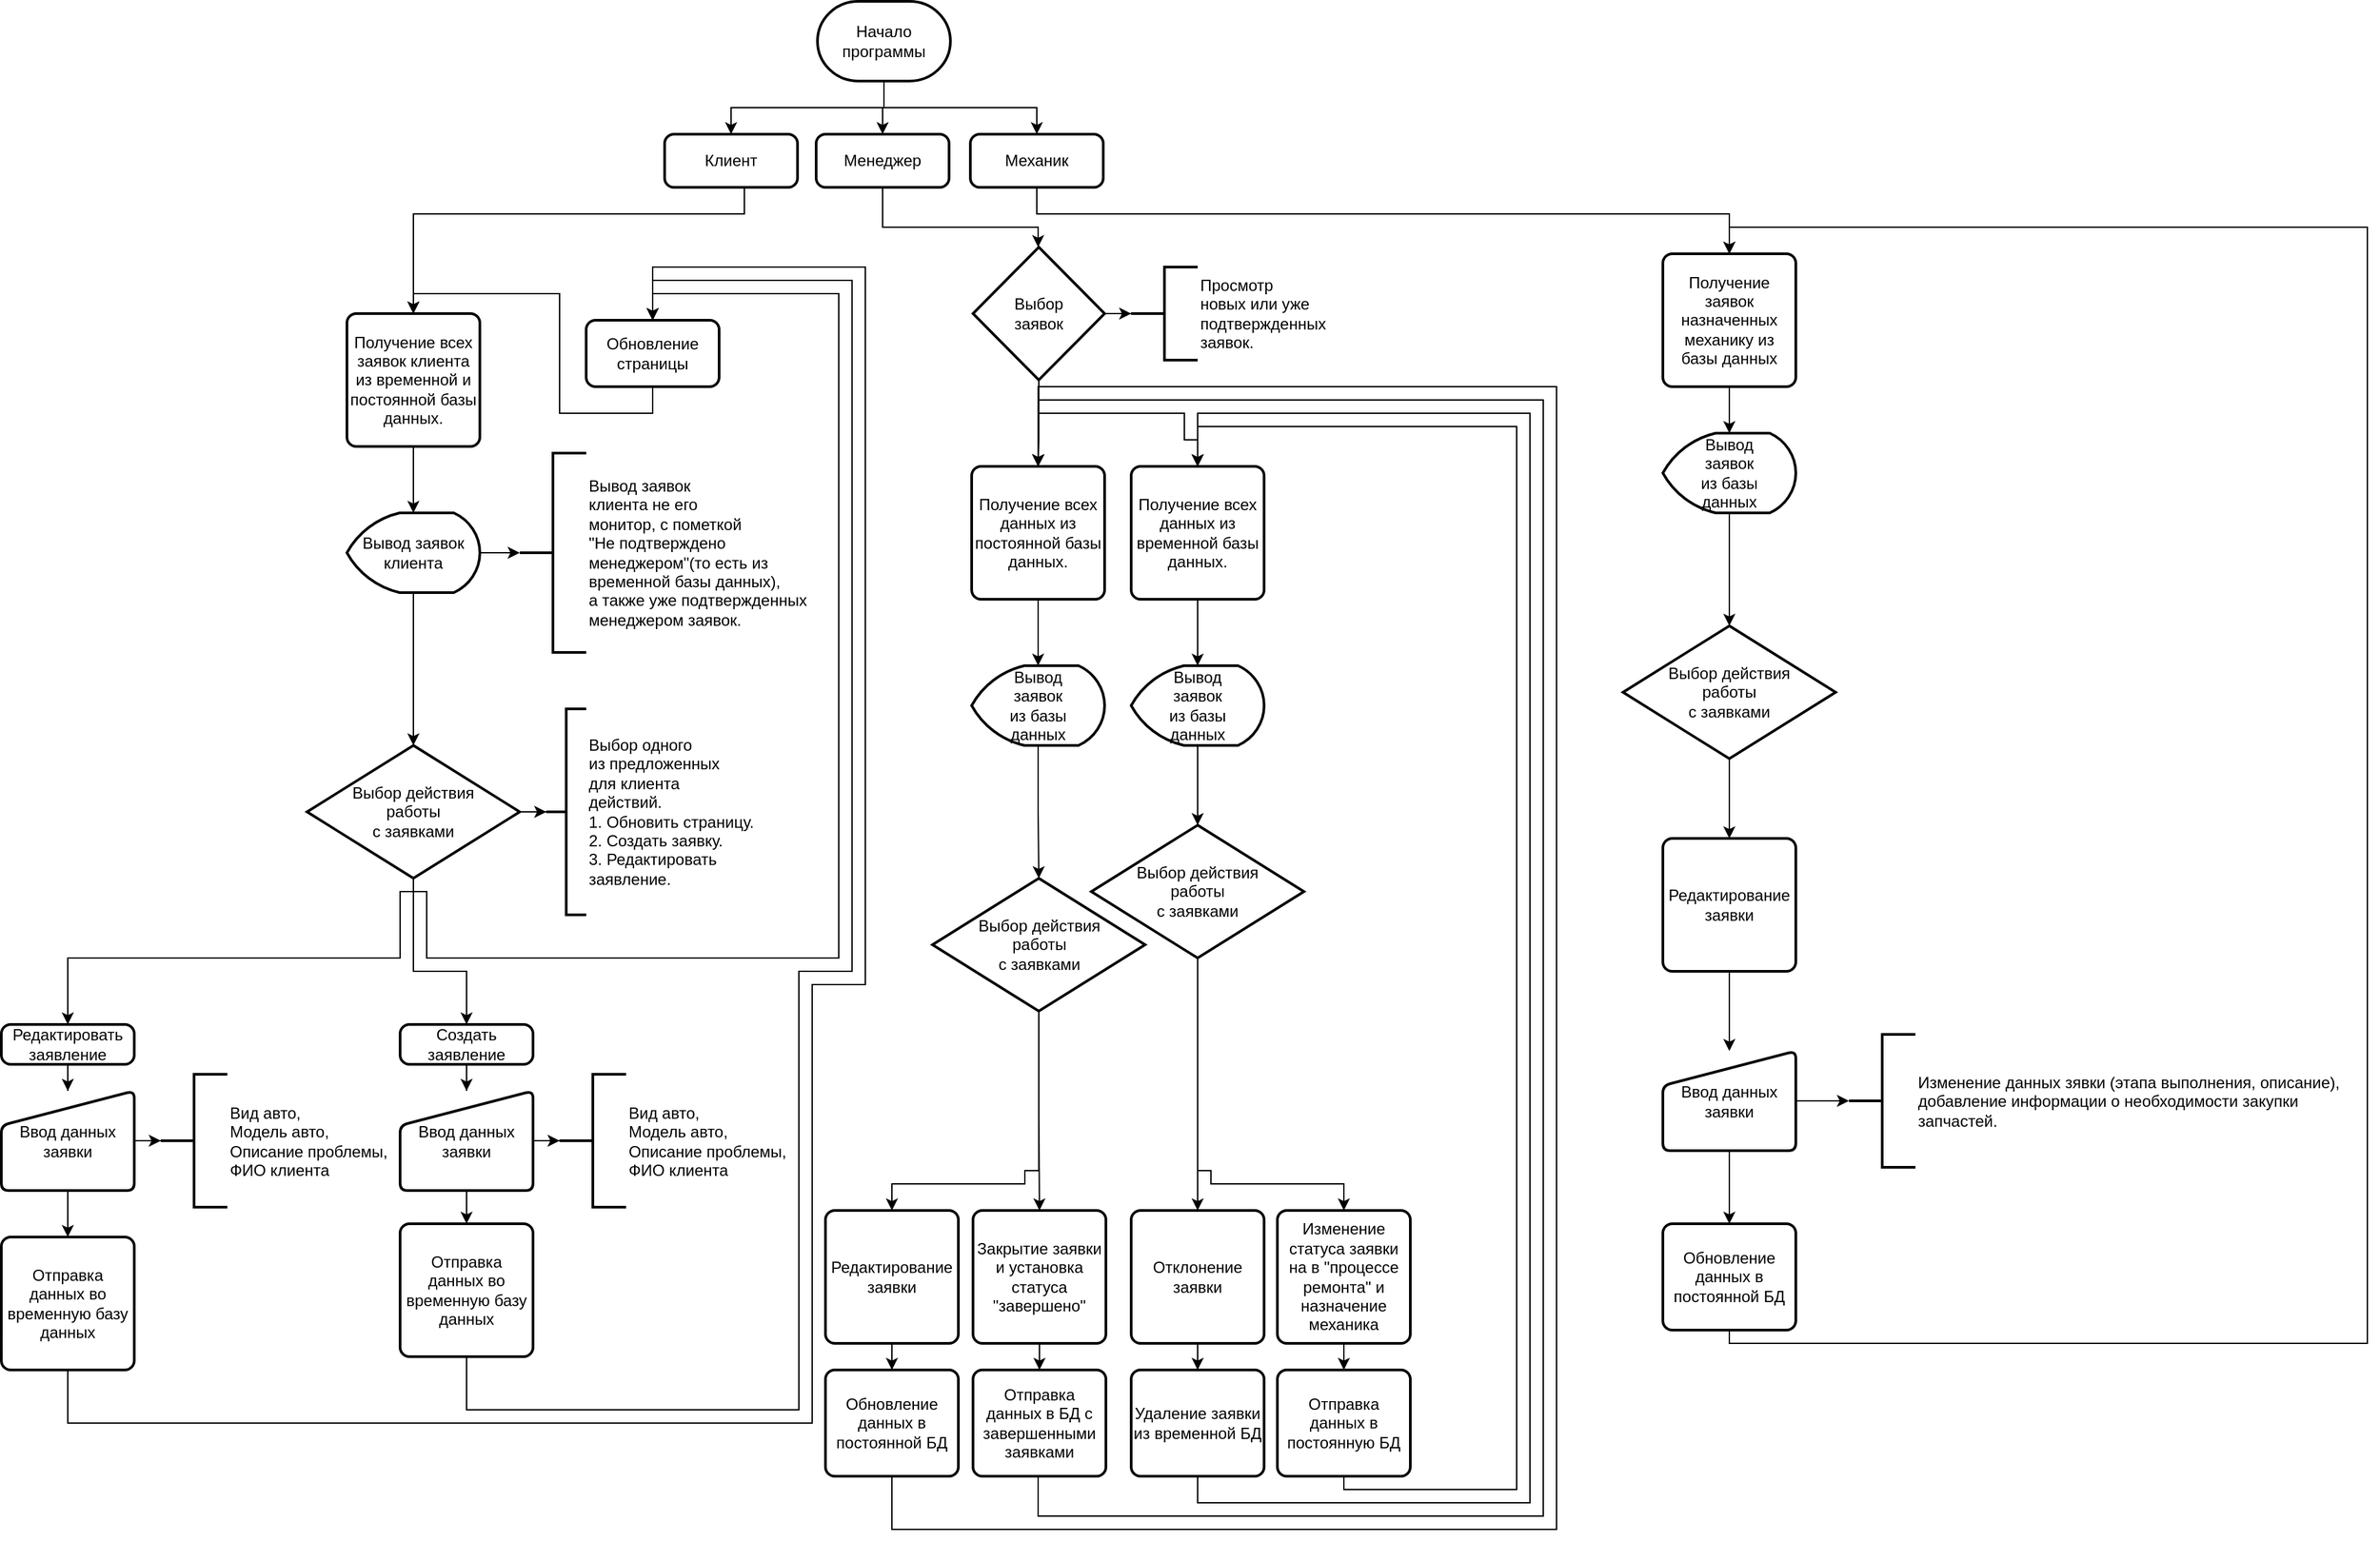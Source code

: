 <mxfile version="24.7.8">
  <diagram name="Main" id="5i7jOSYn_r60DRATICxx">
    <mxGraphModel dx="3434" dy="1520" grid="1" gridSize="10" guides="1" tooltips="1" connect="1" arrows="1" fold="1" page="1" pageScale="1" pageWidth="827" pageHeight="1169" math="0" shadow="0">
      <root>
        <mxCell id="0" />
        <mxCell id="1" parent="0" />
        <mxCell id="hmeu3EUZ-a2-lC6PQCuE-8" style="edgeStyle=orthogonalEdgeStyle;rounded=0;orthogonalLoop=1;jettySize=auto;html=1;entryX=0.5;entryY=0;entryDx=0;entryDy=0;" parent="1" source="hmeu3EUZ-a2-lC6PQCuE-2" target="hmeu3EUZ-a2-lC6PQCuE-4" edge="1">
          <mxGeometry relative="1" as="geometry" />
        </mxCell>
        <mxCell id="hmeu3EUZ-a2-lC6PQCuE-9" style="edgeStyle=orthogonalEdgeStyle;rounded=0;orthogonalLoop=1;jettySize=auto;html=1;entryX=0.5;entryY=0;entryDx=0;entryDy=0;" parent="1" source="hmeu3EUZ-a2-lC6PQCuE-2" target="hmeu3EUZ-a2-lC6PQCuE-3" edge="1">
          <mxGeometry relative="1" as="geometry">
            <Array as="points">
              <mxPoint x="414" y="90" />
              <mxPoint x="299" y="90" />
            </Array>
          </mxGeometry>
        </mxCell>
        <mxCell id="hmeu3EUZ-a2-lC6PQCuE-10" style="edgeStyle=orthogonalEdgeStyle;rounded=0;orthogonalLoop=1;jettySize=auto;html=1;entryX=0.5;entryY=0;entryDx=0;entryDy=0;" parent="1" source="hmeu3EUZ-a2-lC6PQCuE-2" target="hmeu3EUZ-a2-lC6PQCuE-5" edge="1">
          <mxGeometry relative="1" as="geometry">
            <Array as="points">
              <mxPoint x="414" y="90" />
              <mxPoint x="529" y="90" />
            </Array>
          </mxGeometry>
        </mxCell>
        <mxCell id="hmeu3EUZ-a2-lC6PQCuE-2" value="Начало программы" style="strokeWidth=2;html=1;shape=mxgraph.flowchart.terminator;whiteSpace=wrap;" parent="1" vertex="1">
          <mxGeometry x="364" y="10" width="100" height="60" as="geometry" />
        </mxCell>
        <mxCell id="DwfK5KTyrYHUHN6vaP2l-3" style="edgeStyle=orthogonalEdgeStyle;rounded=0;orthogonalLoop=1;jettySize=auto;html=1;entryX=0.5;entryY=0;entryDx=0;entryDy=0;" edge="1" parent="1" target="DwfK5KTyrYHUHN6vaP2l-2">
          <mxGeometry relative="1" as="geometry">
            <mxPoint x="309" y="150" as="sourcePoint" />
            <Array as="points">
              <mxPoint x="309" y="170" />
              <mxPoint x="60" y="170" />
            </Array>
          </mxGeometry>
        </mxCell>
        <mxCell id="hmeu3EUZ-a2-lC6PQCuE-3" value="Клиент" style="rounded=1;whiteSpace=wrap;html=1;absoluteArcSize=1;arcSize=14;strokeWidth=2;" parent="1" vertex="1">
          <mxGeometry x="249" y="110" width="100" height="40" as="geometry" />
        </mxCell>
        <mxCell id="hmeu3EUZ-a2-lC6PQCuE-4" value="Менеджер" style="rounded=1;whiteSpace=wrap;html=1;absoluteArcSize=1;arcSize=14;strokeWidth=2;" parent="1" vertex="1">
          <mxGeometry x="363" y="110" width="100" height="40" as="geometry" />
        </mxCell>
        <mxCell id="DwfK5KTyrYHUHN6vaP2l-94" style="edgeStyle=orthogonalEdgeStyle;rounded=0;orthogonalLoop=1;jettySize=auto;html=1;entryX=0.5;entryY=0;entryDx=0;entryDy=0;" edge="1" parent="1" source="hmeu3EUZ-a2-lC6PQCuE-5" target="DwfK5KTyrYHUHN6vaP2l-93">
          <mxGeometry relative="1" as="geometry">
            <Array as="points">
              <mxPoint x="529" y="170" />
              <mxPoint x="1050" y="170" />
            </Array>
          </mxGeometry>
        </mxCell>
        <mxCell id="hmeu3EUZ-a2-lC6PQCuE-5" value="Механик" style="rounded=1;whiteSpace=wrap;html=1;absoluteArcSize=1;arcSize=14;strokeWidth=2;" parent="1" vertex="1">
          <mxGeometry x="479" y="110" width="100" height="40" as="geometry" />
        </mxCell>
        <mxCell id="DwfK5KTyrYHUHN6vaP2l-4" style="edgeStyle=orthogonalEdgeStyle;rounded=0;orthogonalLoop=1;jettySize=auto;html=1;entryX=0.5;entryY=0;entryDx=0;entryDy=0;entryPerimeter=0;" edge="1" parent="1" source="DwfK5KTyrYHUHN6vaP2l-2" target="DwfK5KTyrYHUHN6vaP2l-6">
          <mxGeometry relative="1" as="geometry">
            <mxPoint x="60" y="485" as="targetPoint" />
          </mxGeometry>
        </mxCell>
        <mxCell id="DwfK5KTyrYHUHN6vaP2l-2" value="Получение всех заявок клиента из временной и постоянной базы данных." style="rounded=1;whiteSpace=wrap;html=1;absoluteArcSize=1;arcSize=14;strokeWidth=2;" vertex="1" parent="1">
          <mxGeometry x="10" y="245" width="100" height="100" as="geometry" />
        </mxCell>
        <mxCell id="DwfK5KTyrYHUHN6vaP2l-7" style="edgeStyle=orthogonalEdgeStyle;rounded=0;orthogonalLoop=1;jettySize=auto;html=1;entryX=0.5;entryY=0;entryDx=0;entryDy=0;entryPerimeter=0;" edge="1" parent="1" source="DwfK5KTyrYHUHN6vaP2l-6" target="DwfK5KTyrYHUHN6vaP2l-12">
          <mxGeometry relative="1" as="geometry" />
        </mxCell>
        <mxCell id="DwfK5KTyrYHUHN6vaP2l-6" value="Вывод заявок клиента" style="strokeWidth=2;html=1;shape=mxgraph.flowchart.display;whiteSpace=wrap;" vertex="1" parent="1">
          <mxGeometry x="10" y="395" width="100" height="60" as="geometry" />
        </mxCell>
        <mxCell id="DwfK5KTyrYHUHN6vaP2l-8" value="Вывод заявок&lt;div&gt;клиента не его&lt;/div&gt;&lt;div&gt;монитор, с пометкой&lt;/div&gt;&lt;div&gt;&quot;Не подтверждено&lt;/div&gt;&lt;div&gt;менеджером&quot;(то есть из&lt;/div&gt;&lt;div&gt;&lt;span style=&quot;background-color: initial;&quot;&gt;временной базы данных),&amp;nbsp;&lt;/span&gt;&lt;/div&gt;&lt;div&gt;&lt;span style=&quot;background-color: initial;&quot;&gt;а также уже подтвержденных&lt;/span&gt;&lt;/div&gt;&lt;div&gt;&lt;span style=&quot;background-color: initial;&quot;&gt;менеджером заявок.&lt;/span&gt;&lt;/div&gt;" style="strokeWidth=2;html=1;shape=mxgraph.flowchart.annotation_2;align=left;labelPosition=right;pointerEvents=1;" vertex="1" parent="1">
          <mxGeometry x="140" y="350" width="50" height="150" as="geometry" />
        </mxCell>
        <mxCell id="DwfK5KTyrYHUHN6vaP2l-11" style="edgeStyle=orthogonalEdgeStyle;rounded=0;orthogonalLoop=1;jettySize=auto;html=1;entryX=0;entryY=0.5;entryDx=0;entryDy=0;entryPerimeter=0;" edge="1" parent="1" source="DwfK5KTyrYHUHN6vaP2l-6" target="DwfK5KTyrYHUHN6vaP2l-8">
          <mxGeometry relative="1" as="geometry" />
        </mxCell>
        <mxCell id="DwfK5KTyrYHUHN6vaP2l-17" style="edgeStyle=orthogonalEdgeStyle;rounded=0;orthogonalLoop=1;jettySize=auto;html=1;entryX=0.5;entryY=0;entryDx=0;entryDy=0;exitX=0.5;exitY=1;exitDx=0;exitDy=0;exitPerimeter=0;" edge="1" parent="1" source="DwfK5KTyrYHUHN6vaP2l-12" target="DwfK5KTyrYHUHN6vaP2l-18">
          <mxGeometry relative="1" as="geometry">
            <mxPoint x="290" y="230" as="targetPoint" />
            <Array as="points">
              <mxPoint x="60" y="680" />
              <mxPoint x="70" y="680" />
              <mxPoint x="70" y="730" />
              <mxPoint x="380" y="730" />
              <mxPoint x="380" y="230" />
              <mxPoint x="240" y="230" />
            </Array>
          </mxGeometry>
        </mxCell>
        <mxCell id="DwfK5KTyrYHUHN6vaP2l-27" style="edgeStyle=orthogonalEdgeStyle;rounded=0;orthogonalLoop=1;jettySize=auto;html=1;entryX=0.5;entryY=0;entryDx=0;entryDy=0;exitX=0.5;exitY=1;exitDx=0;exitDy=0;exitPerimeter=0;" edge="1" parent="1" source="DwfK5KTyrYHUHN6vaP2l-12" target="DwfK5KTyrYHUHN6vaP2l-22">
          <mxGeometry relative="1" as="geometry">
            <Array as="points">
              <mxPoint x="60" y="740" />
              <mxPoint x="100" y="740" />
            </Array>
          </mxGeometry>
        </mxCell>
        <mxCell id="DwfK5KTyrYHUHN6vaP2l-35" style="edgeStyle=orthogonalEdgeStyle;rounded=0;orthogonalLoop=1;jettySize=auto;html=1;entryX=0.5;entryY=0;entryDx=0;entryDy=0;exitX=0.5;exitY=1;exitDx=0;exitDy=0;exitPerimeter=0;" edge="1" parent="1" source="DwfK5KTyrYHUHN6vaP2l-12" target="DwfK5KTyrYHUHN6vaP2l-31">
          <mxGeometry relative="1" as="geometry">
            <mxPoint x="100" y="690" as="sourcePoint" />
            <Array as="points">
              <mxPoint x="60" y="680" />
              <mxPoint x="50" y="680" />
              <mxPoint x="50" y="730" />
              <mxPoint x="-200" y="730" />
            </Array>
          </mxGeometry>
        </mxCell>
        <mxCell id="DwfK5KTyrYHUHN6vaP2l-12" value="Выбор действия&lt;div&gt;работы&lt;div&gt;с заявками&lt;/div&gt;&lt;/div&gt;" style="strokeWidth=2;html=1;shape=mxgraph.flowchart.decision;whiteSpace=wrap;" vertex="1" parent="1">
          <mxGeometry x="-20" y="570" width="160" height="100" as="geometry" />
        </mxCell>
        <mxCell id="DwfK5KTyrYHUHN6vaP2l-15" value="Выбор одного&lt;div&gt;из предложенных&lt;/div&gt;&lt;div&gt;&lt;span style=&quot;background-color: initial;&quot;&gt;для&amp;nbsp;&lt;/span&gt;&lt;span style=&quot;background-color: initial;&quot;&gt;клиента&lt;/span&gt;&lt;/div&gt;&lt;div&gt;действий&lt;span style=&quot;background-color: initial;&quot;&gt;.&lt;/span&gt;&lt;/div&gt;&lt;div&gt;&lt;span style=&quot;background-color: initial;&quot;&gt;1. Обновить&amp;nbsp;&lt;/span&gt;&lt;span style=&quot;background-color: initial;&quot;&gt;страницу.&lt;/span&gt;&lt;/div&gt;&lt;div&gt;&lt;span style=&quot;background-color: initial;&quot;&gt;2. Создать заявку.&lt;/span&gt;&lt;/div&gt;&lt;div&gt;&lt;span style=&quot;background-color: initial;&quot;&gt;3. Редактировать&lt;/span&gt;&lt;/div&gt;&lt;div&gt;&lt;span style=&quot;background-color: initial;&quot;&gt;заявление.&lt;/span&gt;&lt;/div&gt;" style="strokeWidth=2;html=1;shape=mxgraph.flowchart.annotation_2;align=left;labelPosition=right;pointerEvents=1;" vertex="1" parent="1">
          <mxGeometry x="160" y="542.5" width="30" height="155" as="geometry" />
        </mxCell>
        <mxCell id="DwfK5KTyrYHUHN6vaP2l-16" style="edgeStyle=orthogonalEdgeStyle;rounded=0;orthogonalLoop=1;jettySize=auto;html=1;entryX=0;entryY=0.5;entryDx=0;entryDy=0;entryPerimeter=0;" edge="1" parent="1" source="DwfK5KTyrYHUHN6vaP2l-12" target="DwfK5KTyrYHUHN6vaP2l-15">
          <mxGeometry relative="1" as="geometry" />
        </mxCell>
        <mxCell id="DwfK5KTyrYHUHN6vaP2l-19" style="edgeStyle=orthogonalEdgeStyle;rounded=0;orthogonalLoop=1;jettySize=auto;html=1;entryX=0.5;entryY=0;entryDx=0;entryDy=0;" edge="1" parent="1" source="DwfK5KTyrYHUHN6vaP2l-18" target="DwfK5KTyrYHUHN6vaP2l-2">
          <mxGeometry relative="1" as="geometry">
            <Array as="points">
              <mxPoint x="240" y="320" />
              <mxPoint x="170" y="320" />
              <mxPoint x="170" y="230" />
              <mxPoint x="60" y="230" />
            </Array>
          </mxGeometry>
        </mxCell>
        <mxCell id="DwfK5KTyrYHUHN6vaP2l-18" value="Обновление страницы" style="rounded=1;whiteSpace=wrap;html=1;absoluteArcSize=1;arcSize=14;strokeWidth=2;" vertex="1" parent="1">
          <mxGeometry x="190" y="250" width="100" height="50" as="geometry" />
        </mxCell>
        <mxCell id="DwfK5KTyrYHUHN6vaP2l-21" style="edgeStyle=orthogonalEdgeStyle;rounded=0;orthogonalLoop=1;jettySize=auto;html=1;entryX=0.5;entryY=0;entryDx=0;entryDy=0;" edge="1" parent="1" source="DwfK5KTyrYHUHN6vaP2l-22" target="DwfK5KTyrYHUHN6vaP2l-24">
          <mxGeometry relative="1" as="geometry" />
        </mxCell>
        <mxCell id="DwfK5KTyrYHUHN6vaP2l-22" value="Создать заявление" style="rounded=1;whiteSpace=wrap;html=1;absoluteArcSize=1;arcSize=14;strokeWidth=2;" vertex="1" parent="1">
          <mxGeometry x="50" y="780" width="100" height="30" as="geometry" />
        </mxCell>
        <mxCell id="DwfK5KTyrYHUHN6vaP2l-23" style="edgeStyle=orthogonalEdgeStyle;rounded=0;orthogonalLoop=1;jettySize=auto;html=1;entryX=0.5;entryY=0;entryDx=0;entryDy=0;" edge="1" parent="1" source="DwfK5KTyrYHUHN6vaP2l-24" target="DwfK5KTyrYHUHN6vaP2l-25">
          <mxGeometry relative="1" as="geometry" />
        </mxCell>
        <mxCell id="DwfK5KTyrYHUHN6vaP2l-24" value="Ввод данных заявки" style="html=1;strokeWidth=2;shape=manualInput;whiteSpace=wrap;rounded=1;size=26;arcSize=11;" vertex="1" parent="1">
          <mxGeometry x="50" y="830" width="100" height="75" as="geometry" />
        </mxCell>
        <mxCell id="DwfK5KTyrYHUHN6vaP2l-28" style="edgeStyle=orthogonalEdgeStyle;rounded=0;orthogonalLoop=1;jettySize=auto;html=1;entryX=0.5;entryY=0;entryDx=0;entryDy=0;" edge="1" parent="1" source="DwfK5KTyrYHUHN6vaP2l-25" target="DwfK5KTyrYHUHN6vaP2l-18">
          <mxGeometry relative="1" as="geometry">
            <mxPoint x="470" y="490" as="targetPoint" />
            <Array as="points">
              <mxPoint x="100" y="1070" />
              <mxPoint x="350" y="1070" />
              <mxPoint x="350" y="740" />
              <mxPoint x="390" y="740" />
              <mxPoint x="390" y="220" />
              <mxPoint x="240" y="220" />
            </Array>
          </mxGeometry>
        </mxCell>
        <mxCell id="DwfK5KTyrYHUHN6vaP2l-25" value="Отправка данных во временную базу данных" style="rounded=1;whiteSpace=wrap;html=1;absoluteArcSize=1;arcSize=14;strokeWidth=2;" vertex="1" parent="1">
          <mxGeometry x="50" y="930" width="100" height="100" as="geometry" />
        </mxCell>
        <mxCell id="DwfK5KTyrYHUHN6vaP2l-30" style="edgeStyle=orthogonalEdgeStyle;rounded=0;orthogonalLoop=1;jettySize=auto;html=1;entryX=0.5;entryY=0;entryDx=0;entryDy=0;" edge="1" parent="1" source="DwfK5KTyrYHUHN6vaP2l-31" target="DwfK5KTyrYHUHN6vaP2l-33">
          <mxGeometry relative="1" as="geometry" />
        </mxCell>
        <mxCell id="DwfK5KTyrYHUHN6vaP2l-31" value="Редактировать&lt;div&gt;заявление&lt;/div&gt;" style="rounded=1;whiteSpace=wrap;html=1;absoluteArcSize=1;arcSize=14;strokeWidth=2;" vertex="1" parent="1">
          <mxGeometry x="-250" y="780" width="100" height="30" as="geometry" />
        </mxCell>
        <mxCell id="DwfK5KTyrYHUHN6vaP2l-32" style="edgeStyle=orthogonalEdgeStyle;rounded=0;orthogonalLoop=1;jettySize=auto;html=1;entryX=0.5;entryY=0;entryDx=0;entryDy=0;" edge="1" parent="1" source="DwfK5KTyrYHUHN6vaP2l-33" target="DwfK5KTyrYHUHN6vaP2l-34">
          <mxGeometry relative="1" as="geometry" />
        </mxCell>
        <mxCell id="DwfK5KTyrYHUHN6vaP2l-33" value="Ввод данных заявки" style="html=1;strokeWidth=2;shape=manualInput;whiteSpace=wrap;rounded=1;size=26;arcSize=11;" vertex="1" parent="1">
          <mxGeometry x="-250" y="830" width="100" height="75" as="geometry" />
        </mxCell>
        <mxCell id="DwfK5KTyrYHUHN6vaP2l-36" style="edgeStyle=orthogonalEdgeStyle;rounded=0;orthogonalLoop=1;jettySize=auto;html=1;entryX=0.5;entryY=0;entryDx=0;entryDy=0;" edge="1" parent="1" source="DwfK5KTyrYHUHN6vaP2l-34" target="DwfK5KTyrYHUHN6vaP2l-18">
          <mxGeometry relative="1" as="geometry">
            <mxPoint x="210" y="230" as="targetPoint" />
            <Array as="points">
              <mxPoint x="-200" y="1080" />
              <mxPoint x="360" y="1080" />
              <mxPoint x="360" y="750" />
              <mxPoint x="400" y="750" />
              <mxPoint x="400" y="210" />
              <mxPoint x="240" y="210" />
            </Array>
          </mxGeometry>
        </mxCell>
        <mxCell id="DwfK5KTyrYHUHN6vaP2l-34" value="Отправка данных во временную базу данных" style="rounded=1;whiteSpace=wrap;html=1;absoluteArcSize=1;arcSize=14;strokeWidth=2;" vertex="1" parent="1">
          <mxGeometry x="-250" y="940" width="100" height="100" as="geometry" />
        </mxCell>
        <mxCell id="DwfK5KTyrYHUHN6vaP2l-42" style="edgeStyle=orthogonalEdgeStyle;rounded=0;orthogonalLoop=1;jettySize=auto;html=1;entryX=0.5;entryY=0;entryDx=0;entryDy=0;" edge="1" parent="1" source="DwfK5KTyrYHUHN6vaP2l-37" target="DwfK5KTyrYHUHN6vaP2l-41">
          <mxGeometry relative="1" as="geometry">
            <Array as="points">
              <mxPoint x="531" y="320" />
              <mxPoint x="640" y="320" />
              <mxPoint x="640" y="340" />
              <mxPoint x="650" y="340" />
            </Array>
          </mxGeometry>
        </mxCell>
        <mxCell id="DwfK5KTyrYHUHN6vaP2l-46" style="edgeStyle=orthogonalEdgeStyle;rounded=0;orthogonalLoop=1;jettySize=auto;html=1;entryX=0.5;entryY=0;entryDx=0;entryDy=0;exitX=0.5;exitY=1;exitDx=0;exitDy=0;exitPerimeter=0;" edge="1" parent="1" source="DwfK5KTyrYHUHN6vaP2l-37" target="DwfK5KTyrYHUHN6vaP2l-47">
          <mxGeometry relative="1" as="geometry">
            <mxPoint x="530" y="640" as="targetPoint" />
            <Array as="points">
              <mxPoint x="530" y="340" />
              <mxPoint x="530" y="375" />
            </Array>
          </mxGeometry>
        </mxCell>
        <mxCell id="DwfK5KTyrYHUHN6vaP2l-37" value="Выбор&lt;div&gt;заявок&lt;/div&gt;" style="strokeWidth=2;html=1;shape=mxgraph.flowchart.decision;whiteSpace=wrap;" vertex="1" parent="1">
          <mxGeometry x="481" y="195" width="99" height="100" as="geometry" />
        </mxCell>
        <mxCell id="DwfK5KTyrYHUHN6vaP2l-38" value="Просмотр&lt;div&gt;новых или уже&lt;/div&gt;&lt;div&gt;подтвержденных&lt;/div&gt;&lt;div&gt;заявок.&lt;/div&gt;" style="strokeWidth=2;html=1;shape=mxgraph.flowchart.annotation_2;align=left;labelPosition=right;pointerEvents=1;" vertex="1" parent="1">
          <mxGeometry x="600" y="210" width="50" height="70" as="geometry" />
        </mxCell>
        <mxCell id="DwfK5KTyrYHUHN6vaP2l-39" style="edgeStyle=orthogonalEdgeStyle;rounded=0;orthogonalLoop=1;jettySize=auto;html=1;entryX=0;entryY=0.5;entryDx=0;entryDy=0;entryPerimeter=0;" edge="1" parent="1" source="DwfK5KTyrYHUHN6vaP2l-37" target="DwfK5KTyrYHUHN6vaP2l-38">
          <mxGeometry relative="1" as="geometry" />
        </mxCell>
        <mxCell id="DwfK5KTyrYHUHN6vaP2l-44" style="edgeStyle=orthogonalEdgeStyle;rounded=0;orthogonalLoop=1;jettySize=auto;html=1;entryX=0.5;entryY=0;entryDx=0;entryDy=0;entryPerimeter=0;" edge="1" parent="1" source="DwfK5KTyrYHUHN6vaP2l-41" target="DwfK5KTyrYHUHN6vaP2l-51">
          <mxGeometry relative="1" as="geometry">
            <mxPoint x="650" y="500" as="targetPoint" />
          </mxGeometry>
        </mxCell>
        <mxCell id="DwfK5KTyrYHUHN6vaP2l-41" value="Получение всех данных из временной базы данных." style="rounded=1;whiteSpace=wrap;html=1;absoluteArcSize=1;arcSize=14;strokeWidth=2;" vertex="1" parent="1">
          <mxGeometry x="600" y="360" width="100" height="100" as="geometry" />
        </mxCell>
        <mxCell id="DwfK5KTyrYHUHN6vaP2l-47" value="Получение всех данных из постоянной базы данных." style="rounded=1;whiteSpace=wrap;html=1;absoluteArcSize=1;arcSize=14;strokeWidth=2;" vertex="1" parent="1">
          <mxGeometry x="480" y="360" width="100" height="100" as="geometry" />
        </mxCell>
        <mxCell id="DwfK5KTyrYHUHN6vaP2l-52" style="edgeStyle=orthogonalEdgeStyle;rounded=0;orthogonalLoop=1;jettySize=auto;html=1;entryX=0.5;entryY=0;entryDx=0;entryDy=0;entryPerimeter=0;" edge="1" parent="1" source="DwfK5KTyrYHUHN6vaP2l-51" target="DwfK5KTyrYHUHN6vaP2l-53">
          <mxGeometry relative="1" as="geometry">
            <mxPoint x="660" y="650" as="targetPoint" />
          </mxGeometry>
        </mxCell>
        <mxCell id="DwfK5KTyrYHUHN6vaP2l-51" value="Вывод&lt;div&gt;заявок&lt;div&gt;из базы&lt;/div&gt;&lt;div&gt;данных&lt;/div&gt;&lt;/div&gt;" style="strokeWidth=2;html=1;shape=mxgraph.flowchart.display;whiteSpace=wrap;" vertex="1" parent="1">
          <mxGeometry x="600" y="510" width="100" height="60" as="geometry" />
        </mxCell>
        <mxCell id="DwfK5KTyrYHUHN6vaP2l-58" style="edgeStyle=orthogonalEdgeStyle;rounded=0;orthogonalLoop=1;jettySize=auto;html=1;entryX=0.5;entryY=0;entryDx=0;entryDy=0;exitX=0.5;exitY=1;exitDx=0;exitDy=0;exitPerimeter=0;" edge="1" parent="1" source="DwfK5KTyrYHUHN6vaP2l-53" target="DwfK5KTyrYHUHN6vaP2l-57">
          <mxGeometry relative="1" as="geometry">
            <Array as="points">
              <mxPoint x="650" y="890" />
              <mxPoint x="660" y="890" />
              <mxPoint x="660" y="900" />
              <mxPoint x="760" y="900" />
            </Array>
          </mxGeometry>
        </mxCell>
        <mxCell id="DwfK5KTyrYHUHN6vaP2l-66" style="edgeStyle=orthogonalEdgeStyle;rounded=0;orthogonalLoop=1;jettySize=auto;html=1;entryX=0.5;entryY=0;entryDx=0;entryDy=0;" edge="1" parent="1" source="DwfK5KTyrYHUHN6vaP2l-53" target="DwfK5KTyrYHUHN6vaP2l-65">
          <mxGeometry relative="1" as="geometry" />
        </mxCell>
        <mxCell id="DwfK5KTyrYHUHN6vaP2l-53" value="Выбор действия&lt;div&gt;работы&lt;br&gt;&lt;div&gt;с заявками&lt;/div&gt;&lt;/div&gt;" style="strokeWidth=2;html=1;shape=mxgraph.flowchart.decision;whiteSpace=wrap;" vertex="1" parent="1">
          <mxGeometry x="570" y="630" width="160" height="100" as="geometry" />
        </mxCell>
        <mxCell id="DwfK5KTyrYHUHN6vaP2l-61" style="edgeStyle=orthogonalEdgeStyle;rounded=0;orthogonalLoop=1;jettySize=auto;html=1;entryX=0.5;entryY=0;entryDx=0;entryDy=0;" edge="1" parent="1" source="DwfK5KTyrYHUHN6vaP2l-57" target="DwfK5KTyrYHUHN6vaP2l-60">
          <mxGeometry relative="1" as="geometry" />
        </mxCell>
        <mxCell id="DwfK5KTyrYHUHN6vaP2l-57" value="Изменение статуса заявки на в &quot;процессе ремонта&quot; и назначение механика" style="rounded=1;whiteSpace=wrap;html=1;absoluteArcSize=1;arcSize=14;strokeWidth=2;" vertex="1" parent="1">
          <mxGeometry x="710" y="920" width="100" height="100" as="geometry" />
        </mxCell>
        <mxCell id="DwfK5KTyrYHUHN6vaP2l-63" style="edgeStyle=orthogonalEdgeStyle;rounded=0;orthogonalLoop=1;jettySize=auto;html=1;entryX=0.5;entryY=0;entryDx=0;entryDy=0;" edge="1" parent="1" source="DwfK5KTyrYHUHN6vaP2l-60" target="DwfK5KTyrYHUHN6vaP2l-41">
          <mxGeometry relative="1" as="geometry">
            <mxPoint x="810" y="410" as="targetPoint" />
            <Array as="points">
              <mxPoint x="760" y="1130" />
              <mxPoint x="890" y="1130" />
              <mxPoint x="890" y="330" />
              <mxPoint x="650" y="330" />
            </Array>
          </mxGeometry>
        </mxCell>
        <mxCell id="DwfK5KTyrYHUHN6vaP2l-60" value="Отправка данных в постоянную БД" style="rounded=1;whiteSpace=wrap;html=1;absoluteArcSize=1;arcSize=14;strokeWidth=2;" vertex="1" parent="1">
          <mxGeometry x="710" y="1040" width="100" height="80" as="geometry" />
        </mxCell>
        <mxCell id="DwfK5KTyrYHUHN6vaP2l-68" style="edgeStyle=orthogonalEdgeStyle;rounded=0;orthogonalLoop=1;jettySize=auto;html=1;entryX=0.5;entryY=0;entryDx=0;entryDy=0;" edge="1" parent="1" source="DwfK5KTyrYHUHN6vaP2l-65" target="DwfK5KTyrYHUHN6vaP2l-67">
          <mxGeometry relative="1" as="geometry" />
        </mxCell>
        <mxCell id="DwfK5KTyrYHUHN6vaP2l-65" value="Отклонение заявки" style="rounded=1;whiteSpace=wrap;html=1;absoluteArcSize=1;arcSize=14;strokeWidth=2;" vertex="1" parent="1">
          <mxGeometry x="600" y="920" width="100" height="100" as="geometry" />
        </mxCell>
        <mxCell id="DwfK5KTyrYHUHN6vaP2l-69" style="edgeStyle=orthogonalEdgeStyle;rounded=0;orthogonalLoop=1;jettySize=auto;html=1;entryX=0.5;entryY=0;entryDx=0;entryDy=0;" edge="1" parent="1" source="DwfK5KTyrYHUHN6vaP2l-67" target="DwfK5KTyrYHUHN6vaP2l-41">
          <mxGeometry relative="1" as="geometry">
            <mxPoint x="870" y="690" as="targetPoint" />
            <Array as="points">
              <mxPoint x="650" y="1140" />
              <mxPoint x="900" y="1140" />
              <mxPoint x="900" y="320" />
              <mxPoint x="650" y="320" />
            </Array>
          </mxGeometry>
        </mxCell>
        <mxCell id="DwfK5KTyrYHUHN6vaP2l-67" value="Удаление заявки из временной БД" style="rounded=1;whiteSpace=wrap;html=1;absoluteArcSize=1;arcSize=14;strokeWidth=2;" vertex="1" parent="1">
          <mxGeometry x="600" y="1040" width="100" height="80" as="geometry" />
        </mxCell>
        <mxCell id="DwfK5KTyrYHUHN6vaP2l-71" style="edgeStyle=orthogonalEdgeStyle;rounded=0;orthogonalLoop=1;jettySize=auto;html=1;entryX=0.5;entryY=0;entryDx=0;entryDy=0;entryPerimeter=0;exitX=0.5;exitY=1;exitDx=0;exitDy=0;" edge="1" parent="1" target="DwfK5KTyrYHUHN6vaP2l-73" source="DwfK5KTyrYHUHN6vaP2l-47">
          <mxGeometry relative="1" as="geometry">
            <mxPoint x="529" y="470" as="sourcePoint" />
            <mxPoint x="529" y="520" as="targetPoint" />
          </mxGeometry>
        </mxCell>
        <mxCell id="DwfK5KTyrYHUHN6vaP2l-72" style="edgeStyle=orthogonalEdgeStyle;rounded=0;orthogonalLoop=1;jettySize=auto;html=1;entryX=0.5;entryY=0;entryDx=0;entryDy=0;entryPerimeter=0;" edge="1" parent="1" source="DwfK5KTyrYHUHN6vaP2l-73" target="DwfK5KTyrYHUHN6vaP2l-75">
          <mxGeometry relative="1" as="geometry">
            <mxPoint x="539" y="670" as="targetPoint" />
          </mxGeometry>
        </mxCell>
        <mxCell id="DwfK5KTyrYHUHN6vaP2l-73" value="Вывод&lt;div&gt;заявок&lt;div&gt;из базы&lt;/div&gt;&lt;div&gt;данных&lt;/div&gt;&lt;/div&gt;" style="strokeWidth=2;html=1;shape=mxgraph.flowchart.display;whiteSpace=wrap;" vertex="1" parent="1">
          <mxGeometry x="480" y="510" width="100" height="60" as="geometry" />
        </mxCell>
        <mxCell id="DwfK5KTyrYHUHN6vaP2l-86" style="edgeStyle=orthogonalEdgeStyle;rounded=0;orthogonalLoop=1;jettySize=auto;html=1;entryX=0.5;entryY=0;entryDx=0;entryDy=0;exitX=0.5;exitY=1;exitDx=0;exitDy=0;exitPerimeter=0;" edge="1" parent="1" source="DwfK5KTyrYHUHN6vaP2l-75" target="DwfK5KTyrYHUHN6vaP2l-85">
          <mxGeometry relative="1" as="geometry">
            <Array as="points">
              <mxPoint x="531" y="890" />
              <mxPoint x="520" y="890" />
              <mxPoint x="520" y="900" />
              <mxPoint x="420" y="900" />
            </Array>
          </mxGeometry>
        </mxCell>
        <mxCell id="DwfK5KTyrYHUHN6vaP2l-91" style="edgeStyle=orthogonalEdgeStyle;rounded=0;orthogonalLoop=1;jettySize=auto;html=1;entryX=0.5;entryY=0;entryDx=0;entryDy=0;" edge="1" parent="1" source="DwfK5KTyrYHUHN6vaP2l-75" target="DwfK5KTyrYHUHN6vaP2l-76">
          <mxGeometry relative="1" as="geometry" />
        </mxCell>
        <mxCell id="DwfK5KTyrYHUHN6vaP2l-75" value="Выбор действия&lt;div&gt;работы&lt;br&gt;&lt;div&gt;с заявками&lt;/div&gt;&lt;/div&gt;" style="strokeWidth=2;html=1;shape=mxgraph.flowchart.decision;whiteSpace=wrap;" vertex="1" parent="1">
          <mxGeometry x="450.5" y="670" width="160" height="100" as="geometry" />
        </mxCell>
        <mxCell id="DwfK5KTyrYHUHN6vaP2l-80" style="edgeStyle=orthogonalEdgeStyle;rounded=0;orthogonalLoop=1;jettySize=auto;html=1;entryX=0.5;entryY=0;entryDx=0;entryDy=0;" edge="1" parent="1" source="DwfK5KTyrYHUHN6vaP2l-76" target="DwfK5KTyrYHUHN6vaP2l-79">
          <mxGeometry relative="1" as="geometry" />
        </mxCell>
        <mxCell id="DwfK5KTyrYHUHN6vaP2l-76" value="Закрытие заявки и установка статуса &quot;завершено&quot;" style="rounded=1;whiteSpace=wrap;html=1;absoluteArcSize=1;arcSize=14;strokeWidth=2;" vertex="1" parent="1">
          <mxGeometry x="481" y="920" width="100" height="100" as="geometry" />
        </mxCell>
        <mxCell id="DwfK5KTyrYHUHN6vaP2l-81" style="edgeStyle=orthogonalEdgeStyle;rounded=0;orthogonalLoop=1;jettySize=auto;html=1;entryX=0.5;entryY=0;entryDx=0;entryDy=0;" edge="1" parent="1" source="DwfK5KTyrYHUHN6vaP2l-79" target="DwfK5KTyrYHUHN6vaP2l-47">
          <mxGeometry relative="1" as="geometry">
            <mxPoint x="930" y="560.0" as="targetPoint" />
            <Array as="points">
              <mxPoint x="530" y="1150" />
              <mxPoint x="910" y="1150" />
              <mxPoint x="910" y="310" />
              <mxPoint x="530" y="310" />
            </Array>
          </mxGeometry>
        </mxCell>
        <mxCell id="DwfK5KTyrYHUHN6vaP2l-79" value="Отправка данных в БД с завершенными заявками" style="rounded=1;whiteSpace=wrap;html=1;absoluteArcSize=1;arcSize=14;strokeWidth=2;" vertex="1" parent="1">
          <mxGeometry x="481" y="1040" width="100" height="80" as="geometry" />
        </mxCell>
        <mxCell id="DwfK5KTyrYHUHN6vaP2l-88" style="edgeStyle=orthogonalEdgeStyle;rounded=0;orthogonalLoop=1;jettySize=auto;html=1;entryX=0.5;entryY=0;entryDx=0;entryDy=0;" edge="1" parent="1" source="DwfK5KTyrYHUHN6vaP2l-85" target="DwfK5KTyrYHUHN6vaP2l-87">
          <mxGeometry relative="1" as="geometry" />
        </mxCell>
        <mxCell id="DwfK5KTyrYHUHN6vaP2l-85" value="Редактирование заявки" style="rounded=1;whiteSpace=wrap;html=1;absoluteArcSize=1;arcSize=14;strokeWidth=2;" vertex="1" parent="1">
          <mxGeometry x="370" y="920" width="100" height="100" as="geometry" />
        </mxCell>
        <mxCell id="DwfK5KTyrYHUHN6vaP2l-89" style="edgeStyle=orthogonalEdgeStyle;rounded=0;orthogonalLoop=1;jettySize=auto;html=1;entryX=0.5;entryY=0;entryDx=0;entryDy=0;" edge="1" parent="1" source="DwfK5KTyrYHUHN6vaP2l-87" target="DwfK5KTyrYHUHN6vaP2l-47">
          <mxGeometry relative="1" as="geometry">
            <mxPoint x="930" y="560" as="targetPoint" />
            <Array as="points">
              <mxPoint x="420" y="1160" />
              <mxPoint x="920" y="1160" />
              <mxPoint x="920" y="300" />
              <mxPoint x="530" y="300" />
            </Array>
          </mxGeometry>
        </mxCell>
        <mxCell id="DwfK5KTyrYHUHN6vaP2l-87" value="Обновление данных в постоянной БД" style="rounded=1;whiteSpace=wrap;html=1;absoluteArcSize=1;arcSize=14;strokeWidth=2;" vertex="1" parent="1">
          <mxGeometry x="370" y="1040" width="100" height="80" as="geometry" />
        </mxCell>
        <mxCell id="DwfK5KTyrYHUHN6vaP2l-90" style="edgeStyle=orthogonalEdgeStyle;rounded=0;orthogonalLoop=1;jettySize=auto;html=1;entryX=0.5;entryY=0;entryDx=0;entryDy=0;entryPerimeter=0;" edge="1" parent="1" source="hmeu3EUZ-a2-lC6PQCuE-4" target="DwfK5KTyrYHUHN6vaP2l-37">
          <mxGeometry relative="1" as="geometry">
            <Array as="points">
              <mxPoint x="413" y="180" />
              <mxPoint x="530" y="180" />
              <mxPoint x="530" y="195" />
            </Array>
          </mxGeometry>
        </mxCell>
        <mxCell id="DwfK5KTyrYHUHN6vaP2l-93" value="Получение заявок назначенных механику из&lt;div&gt;базы данных&lt;/div&gt;" style="rounded=1;whiteSpace=wrap;html=1;absoluteArcSize=1;arcSize=14;strokeWidth=2;" vertex="1" parent="1">
          <mxGeometry x="1000" y="200" width="100" height="100" as="geometry" />
        </mxCell>
        <mxCell id="DwfK5KTyrYHUHN6vaP2l-97" value="Вывод&lt;div&gt;заявок&lt;div&gt;из базы&lt;/div&gt;&lt;div&gt;данных&lt;/div&gt;&lt;/div&gt;" style="strokeWidth=2;html=1;shape=mxgraph.flowchart.display;whiteSpace=wrap;" vertex="1" parent="1">
          <mxGeometry x="1000" y="335" width="100" height="60" as="geometry" />
        </mxCell>
        <mxCell id="DwfK5KTyrYHUHN6vaP2l-98" style="edgeStyle=orthogonalEdgeStyle;rounded=0;orthogonalLoop=1;jettySize=auto;html=1;entryX=0.5;entryY=0;entryDx=0;entryDy=0;entryPerimeter=0;" edge="1" parent="1" source="DwfK5KTyrYHUHN6vaP2l-93" target="DwfK5KTyrYHUHN6vaP2l-97">
          <mxGeometry relative="1" as="geometry" />
        </mxCell>
        <mxCell id="DwfK5KTyrYHUHN6vaP2l-116" style="edgeStyle=orthogonalEdgeStyle;rounded=0;orthogonalLoop=1;jettySize=auto;html=1;entryX=0.5;entryY=0;entryDx=0;entryDy=0;" edge="1" parent="1" source="DwfK5KTyrYHUHN6vaP2l-99" target="DwfK5KTyrYHUHN6vaP2l-102">
          <mxGeometry relative="1" as="geometry" />
        </mxCell>
        <mxCell id="DwfK5KTyrYHUHN6vaP2l-99" value="Выбор действия&lt;div&gt;работы&lt;br&gt;&lt;div&gt;с заявками&lt;/div&gt;&lt;/div&gt;" style="strokeWidth=2;html=1;shape=mxgraph.flowchart.decision;whiteSpace=wrap;" vertex="1" parent="1">
          <mxGeometry x="970" y="480" width="160" height="100" as="geometry" />
        </mxCell>
        <mxCell id="DwfK5KTyrYHUHN6vaP2l-100" style="edgeStyle=orthogonalEdgeStyle;rounded=0;orthogonalLoop=1;jettySize=auto;html=1;entryX=0.5;entryY=0;entryDx=0;entryDy=0;entryPerimeter=0;" edge="1" parent="1" source="DwfK5KTyrYHUHN6vaP2l-97" target="DwfK5KTyrYHUHN6vaP2l-99">
          <mxGeometry relative="1" as="geometry" />
        </mxCell>
        <mxCell id="DwfK5KTyrYHUHN6vaP2l-117" style="edgeStyle=orthogonalEdgeStyle;rounded=0;orthogonalLoop=1;jettySize=auto;html=1;entryX=0.5;entryY=0;entryDx=0;entryDy=0;" edge="1" parent="1" source="DwfK5KTyrYHUHN6vaP2l-102" target="DwfK5KTyrYHUHN6vaP2l-112">
          <mxGeometry relative="1" as="geometry" />
        </mxCell>
        <mxCell id="DwfK5KTyrYHUHN6vaP2l-102" value="Редактирование заявки" style="rounded=1;whiteSpace=wrap;html=1;absoluteArcSize=1;arcSize=14;strokeWidth=2;" vertex="1" parent="1">
          <mxGeometry x="1000" y="640" width="100" height="100" as="geometry" />
        </mxCell>
        <mxCell id="DwfK5KTyrYHUHN6vaP2l-123" style="edgeStyle=orthogonalEdgeStyle;rounded=0;orthogonalLoop=1;jettySize=auto;html=1;entryX=0.5;entryY=0;entryDx=0;entryDy=0;" edge="1" parent="1" source="DwfK5KTyrYHUHN6vaP2l-107" target="DwfK5KTyrYHUHN6vaP2l-93">
          <mxGeometry relative="1" as="geometry">
            <Array as="points">
              <mxPoint x="1050" y="1020" />
              <mxPoint x="1530" y="1020" />
              <mxPoint x="1530" y="180" />
              <mxPoint x="1050" y="180" />
            </Array>
          </mxGeometry>
        </mxCell>
        <mxCell id="DwfK5KTyrYHUHN6vaP2l-107" value="Обновление данных в постоянной БД" style="rounded=1;whiteSpace=wrap;html=1;absoluteArcSize=1;arcSize=14;strokeWidth=2;" vertex="1" parent="1">
          <mxGeometry x="1000" y="930" width="100" height="80" as="geometry" />
        </mxCell>
        <mxCell id="DwfK5KTyrYHUHN6vaP2l-118" style="edgeStyle=orthogonalEdgeStyle;rounded=0;orthogonalLoop=1;jettySize=auto;html=1;entryX=0.5;entryY=0;entryDx=0;entryDy=0;" edge="1" parent="1" source="DwfK5KTyrYHUHN6vaP2l-112" target="DwfK5KTyrYHUHN6vaP2l-107">
          <mxGeometry relative="1" as="geometry">
            <mxPoint x="1140" y="838" as="targetPoint" />
          </mxGeometry>
        </mxCell>
        <mxCell id="DwfK5KTyrYHUHN6vaP2l-120" style="edgeStyle=orthogonalEdgeStyle;rounded=0;orthogonalLoop=1;jettySize=auto;html=1;entryX=0;entryY=0.5;entryDx=0;entryDy=0;entryPerimeter=0;" edge="1" parent="1" source="DwfK5KTyrYHUHN6vaP2l-112" target="DwfK5KTyrYHUHN6vaP2l-121">
          <mxGeometry relative="1" as="geometry">
            <mxPoint x="1160" y="837.5" as="targetPoint" />
          </mxGeometry>
        </mxCell>
        <mxCell id="DwfK5KTyrYHUHN6vaP2l-112" value="Ввод данных заявки" style="html=1;strokeWidth=2;shape=manualInput;whiteSpace=wrap;rounded=1;size=26;arcSize=11;" vertex="1" parent="1">
          <mxGeometry x="1000" y="800" width="100" height="75" as="geometry" />
        </mxCell>
        <mxCell id="DwfK5KTyrYHUHN6vaP2l-121" value="Изменение данных зявки (этапа выполнения, описание),&amp;nbsp;&lt;div&gt;добавление информации о необходимости закупки&lt;/div&gt;&lt;div&gt;запчастей.&lt;/div&gt;" style="strokeWidth=2;html=1;shape=mxgraph.flowchart.annotation_2;align=left;labelPosition=right;pointerEvents=1;" vertex="1" parent="1">
          <mxGeometry x="1140" y="787.5" width="50" height="100" as="geometry" />
        </mxCell>
        <mxCell id="DwfK5KTyrYHUHN6vaP2l-126" value="Вид авто,&lt;div&gt;Модель авто,&lt;/div&gt;&lt;div&gt;Описание проблемы,&lt;/div&gt;&lt;div&gt;ФИО клиента&lt;/div&gt;" style="strokeWidth=2;html=1;shape=mxgraph.flowchart.annotation_2;align=left;labelPosition=right;pointerEvents=1;" vertex="1" parent="1">
          <mxGeometry x="170" y="817.5" width="50" height="100" as="geometry" />
        </mxCell>
        <mxCell id="DwfK5KTyrYHUHN6vaP2l-127" style="edgeStyle=orthogonalEdgeStyle;rounded=0;orthogonalLoop=1;jettySize=auto;html=1;entryX=0;entryY=0.5;entryDx=0;entryDy=0;entryPerimeter=0;" edge="1" parent="1" source="DwfK5KTyrYHUHN6vaP2l-24" target="DwfK5KTyrYHUHN6vaP2l-126">
          <mxGeometry relative="1" as="geometry" />
        </mxCell>
        <mxCell id="DwfK5KTyrYHUHN6vaP2l-128" value="Вид авто,&lt;div&gt;Модель авто,&lt;/div&gt;&lt;div&gt;Описание проблемы,&lt;/div&gt;&lt;div&gt;ФИО клиента&lt;/div&gt;" style="strokeWidth=2;html=1;shape=mxgraph.flowchart.annotation_2;align=left;labelPosition=right;pointerEvents=1;" vertex="1" parent="1">
          <mxGeometry x="-130" y="817.5" width="50" height="100" as="geometry" />
        </mxCell>
        <mxCell id="DwfK5KTyrYHUHN6vaP2l-129" style="edgeStyle=orthogonalEdgeStyle;rounded=0;orthogonalLoop=1;jettySize=auto;html=1;entryX=0;entryY=0.5;entryDx=0;entryDy=0;entryPerimeter=0;" edge="1" parent="1" source="DwfK5KTyrYHUHN6vaP2l-33" target="DwfK5KTyrYHUHN6vaP2l-128">
          <mxGeometry relative="1" as="geometry" />
        </mxCell>
      </root>
    </mxGraphModel>
  </diagram>
</mxfile>
